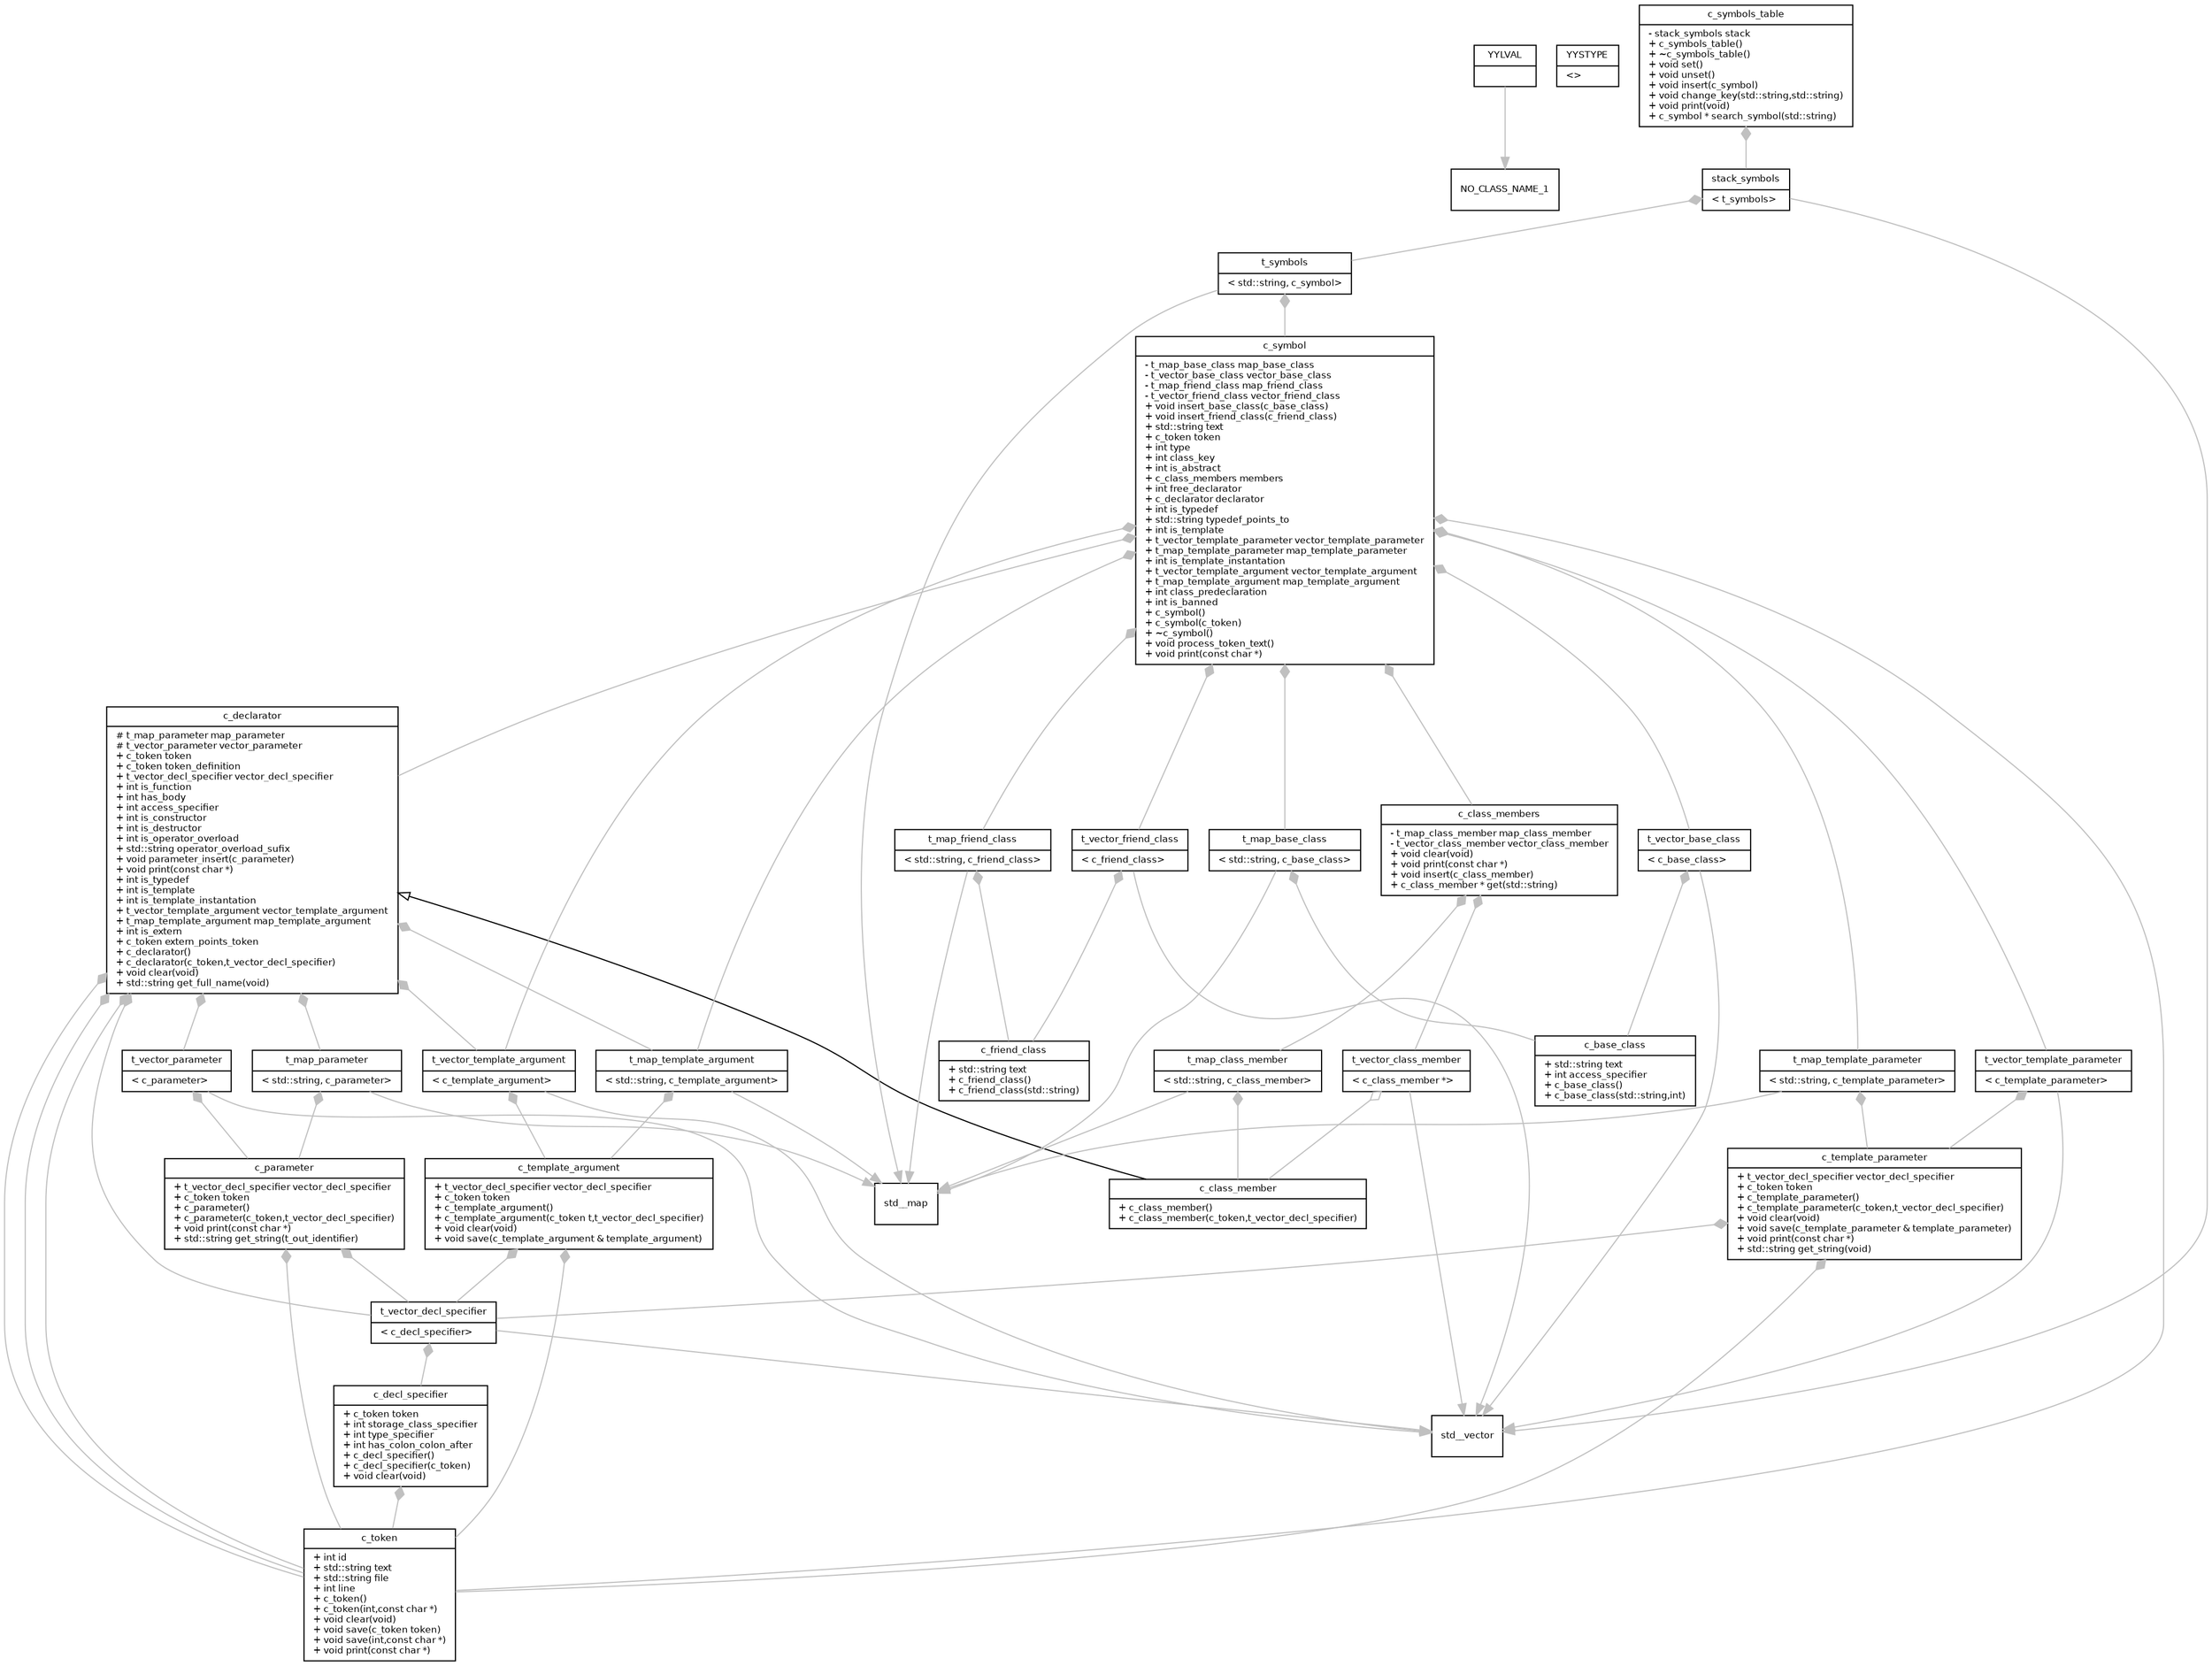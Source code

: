 /*
  abidos 1.0.12_Debug [2012-11-19 12:44:32] 
*/
/*
  this file has been created by abidos
  F. Manuel Hevia Garcia fructu@gmail.com
*/
digraph G {
        fontname = "Bitstream Vera Sans"
        fontsize = 8

        node [
                fontname = "Bitstream Vera Sans"
                fontsize = 8
                shape = "record"
        ]

        edge [
                fontname = "Bitstream Vera Sans"
                fontsize = 8
        ]

/* c_generator_class_diagram::classes() */
/* c_generator_class_diagram::classes() */
/* c_generator_class_diagram::classes() */
/* c_generator_class_diagram::classes() */
/* c_generator_class_diagram::classes() */
/* c_generator_class_diagram::classes() */
/* c_generator_class_diagram::classes() */
/* c_generator_class_diagram::classes() */
/* c_generator_class_diagram::classes() */
/* c_generator_class_diagram::classes() */
/* c_generator_class_diagram::classes() */
/* banned [FILE] */
/* c_generator_class_diagram::classes() */
/* c_generator_class_diagram::classes() */
  YYLVAL [
    URL="YYLVAL[/home/hevia/working/abidos/processor/includes/lex_yacc.h:52];YYLVAL[/home/hevia/working/abidos/processor/includes/lex_yacc.h:52];",
    label="{ YYLVAL|}"
  ]
/* c_generator_class_diagram::classes() */
  YYSTYPE [
    URL="YYSTYPE[/home/hevia/working/abidos/processor/includes/parser.h:153];YYSTYPE[/home/hevia/working/abidos/processor/includes/parser.h:153];",
    label="{ YYSTYPE|\<\>\l}"
  ]
/* c_generator_class_diagram::classes() */
  c_base_class [
    URL="c_base_class[/home/hevia/working/abidos/processor/includes/symbols_table.h:105];c_base_class[/home/hevia/working/abidos/processor/includes/symbols_table.h:105];text[/home/hevia/working/abidos/processor/includes/symbols_table.h:106];access_specifier[/home/hevia/working/abidos/processor/includes/symbols_table.h:107];c_base_class[/home/hevia/working/abidos/processor/includes/symbols_table.h:109];c_base_class[/home/hevia/working/abidos/processor/includes/symbols_table.h:114]",
    label="{ c_base_class|+ std::string text\l+ int access_specifier\l+ c_base_class()\l+ c_base_class(std::string,int)\l}"
  ]
/* c_generator_class_diagram::classes() */
  c_class_member [
    URL="c_class_member[/home/hevia/working/abidos/processor/includes/symbols_table.h:413];c_class_member[/home/hevia/working/abidos/processor/includes/symbols_table.h:413];c_class_member[/home/hevia/working/abidos/processor/includes/symbols_table.h:416];c_class_member[/home/hevia/working/abidos/processor/includes/symbols_table.h:419]",
    label="{ c_class_member|+ c_class_member()\l+ c_class_member(c_token,t_vector_decl_specifier)\l}"
  ]
/* c_generator_class_diagram::classes() */
  c_class_members [
    URL="c_class_members[/home/hevia/working/abidos/processor/includes/symbols_table.h:430];c_class_members[/home/hevia/working/abidos/processor/includes/symbols_table.h:430];map_class_member[/home/hevia/working/abidos/processor/includes/symbols_table.h:433];vector_class_member[/home/hevia/working/abidos/processor/includes/symbols_table.h:434];clear[/home/hevia/working/abidos/processor/src/symbols_table.cpp:257];print[/home/hevia/working/abidos/processor/src/symbols_table.cpp:264];insert[/home/hevia/working/abidos/processor/src/symbols_table.cpp:315];get[/home/hevia/working/abidos/processor/src/symbols_table.cpp:331]",
    label="{ c_class_members|- t_map_class_member map_class_member\l- t_vector_class_member vector_class_member\l+ void clear(void)\l+ void print(const char *)\l+ void insert(c_class_member)\l+ c_class_member * get(std::string)\l}"
  ]
/* c_generator_class_diagram::classes() */
  c_decl_specifier [
    URL="c_decl_specifier[/home/hevia/working/abidos/processor/includes/symbols_table.h:152];c_decl_specifier[/home/hevia/working/abidos/processor/includes/symbols_table.h:152];token[/home/hevia/working/abidos/processor/includes/symbols_table.h:153];storage_class_specifier[/home/hevia/working/abidos/processor/includes/symbols_table.h:155];type_specifier[/home/hevia/working/abidos/processor/includes/symbols_table.h:156];has_colon_colon_after[/home/hevia/working/abidos/processor/includes/symbols_table.h:157];c_decl_specifier[/home/hevia/working/abidos/processor/includes/symbols_table.h:159];c_decl_specifier[/home/hevia/working/abidos/processor/includes/symbols_table.h:167];clear[/home/hevia/working/abidos/processor/includes/symbols_table.h:175]",
    label="{ c_decl_specifier|+ c_token token\l+ int storage_class_specifier\l+ int type_specifier\l+ int has_colon_colon_after\l+ c_decl_specifier()\l+ c_decl_specifier(c_token)\l+ void clear(void)\l}"
  ]
/* c_generator_class_diagram::classes() */
  c_declarator [
    URL="c_declarator[/home/hevia/working/abidos/processor/includes/symbols_table.h:284];c_declarator[/home/hevia/working/abidos/processor/includes/symbols_table.h:284];map_parameter[/home/hevia/working/abidos/processor/includes/symbols_table.h:287];vector_parameter[/home/hevia/working/abidos/processor/includes/symbols_table.h:288];token[/home/hevia/working/abidos/processor/includes/symbols_table.h:292];token_definition[/home/hevia/working/abidos/processor/includes/symbols_table.h:295];vector_decl_specifier[/home/hevia/working/abidos/processor/includes/symbols_table.h:297];is_function[/home/hevia/working/abidos/processor/includes/symbols_table.h:299];has_body[/home/hevia/working/abidos/processor/includes/symbols_table.h:300];access_specifier[/home/hevia/working/abidos/processor/includes/symbols_table.h:302];is_constructor[/home/hevia/working/abidos/processor/includes/symbols_table.h:303];is_destructor[/home/hevia/working/abidos/processor/includes/symbols_table.h:304];is_operator_overload[/home/hevia/working/abidos/processor/includes/symbols_table.h:305];operator_overload_sufix[/home/hevia/working/abidos/processor/includes/symbols_table.h:306];parameter_insert[/home/hevia/working/abidos/processor/src/symbols_table.cpp:123];print[/home/hevia/working/abidos/processor/src/symbols_table.cpp:137];is_typedef[/home/hevia/working/abidos/processor/includes/symbols_table.h:311];is_template[/home/hevia/working/abidos/processor/includes/symbols_table.h:312];is_template_instantation[/home/hevia/working/abidos/processor/includes/symbols_table.h:314];vector_template_argument[/home/hevia/working/abidos/processor/includes/symbols_table.h:315];map_template_argument[/home/hevia/working/abidos/processor/includes/symbols_table.h:316];is_extern[/home/hevia/working/abidos/processor/includes/symbols_table.h:318];extern_points_token[/home/hevia/working/abidos/processor/includes/symbols_table.h:319];c_declarator[/home/hevia/working/abidos/processor/includes/symbols_table.h:321];c_declarator[/home/hevia/working/abidos/processor/includes/symbols_table.h:341];clear[/home/hevia/working/abidos/processor/includes/symbols_table.h:376];get_full_name[/home/hevia/working/abidos/processor/src/symbols_table.cpp:205]",
    label="{ c_declarator|# t_map_parameter map_parameter\l# t_vector_parameter vector_parameter\l+ c_token token\l+ c_token token_definition\l+ t_vector_decl_specifier vector_decl_specifier\l+ int is_function\l+ int has_body\l+ int access_specifier\l+ int is_constructor\l+ int is_destructor\l+ int is_operator_overload\l+ std::string operator_overload_sufix\l+ void parameter_insert(c_parameter)\l+ void print(const char *)\l+ int is_typedef\l+ int is_template\l+ int is_template_instantation\l+ t_vector_template_argument vector_template_argument\l+ t_map_template_argument map_template_argument\l+ int is_extern\l+ c_token extern_points_token\l+ c_declarator()\l+ c_declarator(c_token,t_vector_decl_specifier)\l+ void clear(void)\l+ std::string get_full_name(void)\l}"
  ]
/* c_generator_class_diagram::classes() */
  c_friend_class [
    URL="c_friend_class[/home/hevia/working/abidos/processor/includes/symbols_table.h:130];c_friend_class[/home/hevia/working/abidos/processor/includes/symbols_table.h:130];text[/home/hevia/working/abidos/processor/includes/symbols_table.h:131];c_friend_class[/home/hevia/working/abidos/processor/includes/symbols_table.h:133];c_friend_class[/home/hevia/working/abidos/processor/includes/symbols_table.h:137]",
    label="{ c_friend_class|+ std::string text\l+ c_friend_class()\l+ c_friend_class(std::string)\l}"
  ]
/* c_generator_class_diagram::classes() */
  c_parameter [
    URL="c_parameter[/home/hevia/working/abidos/processor/includes/symbols_table.h:187];c_parameter[/home/hevia/working/abidos/processor/includes/symbols_table.h:187];vector_decl_specifier[/home/hevia/working/abidos/processor/includes/symbols_table.h:188];token[/home/hevia/working/abidos/processor/includes/symbols_table.h:190];c_parameter[/home/hevia/working/abidos/processor/includes/symbols_table.h:192];c_parameter[/home/hevia/working/abidos/processor/includes/symbols_table.h:194];print[/home/hevia/working/abidos/processor/src/symbols_table.cpp:25];get_string[/home/hevia/working/abidos/processor/src/symbols_table.cpp:36]",
    label="{ c_parameter|+ t_vector_decl_specifier vector_decl_specifier\l+ c_token token\l+ c_parameter()\l+ c_parameter(c_token,t_vector_decl_specifier)\l+ void print(const char *)\l+ std::string get_string(t_out_identifier)\l}"
  ]
/* c_generator_class_diagram::classes() */
  c_symbol [
    URL="c_symbol[/home/hevia/working/abidos/processor/includes/symbols_table.h:444];c_symbol[/home/hevia/working/abidos/processor/includes/symbols_table.h:444];map_base_class[/home/hevia/working/abidos/processor/includes/symbols_table.h:447];vector_base_class[/home/hevia/working/abidos/processor/includes/symbols_table.h:448];map_friend_class[/home/hevia/working/abidos/processor/includes/symbols_table.h:450];vector_friend_class[/home/hevia/working/abidos/processor/includes/symbols_table.h:451];insert_base_class[/home/hevia/working/abidos/processor/includes/symbols_table.h:457];insert_friend_class[/home/hevia/working/abidos/processor/includes/symbols_table.h:462];text[/home/hevia/working/abidos/processor/includes/symbols_table.h:467];token[/home/hevia/working/abidos/processor/includes/symbols_table.h:468];type[/home/hevia/working/abidos/processor/includes/symbols_table.h:469];class_key[/home/hevia/working/abidos/processor/includes/symbols_table.h:470];is_abstract[/home/hevia/working/abidos/processor/includes/symbols_table.h:471];members[/home/hevia/working/abidos/processor/includes/symbols_table.h:474];free_declarator[/home/hevia/working/abidos/processor/includes/symbols_table.h:476];declarator[/home/hevia/working/abidos/processor/includes/symbols_table.h:477];is_typedef[/home/hevia/working/abidos/processor/includes/symbols_table.h:479];typedef_points_to[/home/hevia/working/abidos/processor/includes/symbols_table.h:480];is_template[/home/hevia/working/abidos/processor/includes/symbols_table.h:484];vector_template_parameter[/home/hevia/working/abidos/processor/includes/symbols_table.h:485];map_template_parameter[/home/hevia/working/abidos/processor/includes/symbols_table.h:486];is_template_instantation[/home/hevia/working/abidos/processor/includes/symbols_table.h:488];vector_template_argument[/home/hevia/working/abidos/processor/includes/symbols_table.h:489];map_template_argument[/home/hevia/working/abidos/processor/includes/symbols_table.h:490];class_predeclaration[/home/hevia/working/abidos/processor/includes/symbols_table.h:492];is_banned[/home/hevia/working/abidos/processor/includes/symbols_table.h:495];c_symbol[/home/hevia/working/abidos/processor/includes/symbols_table.h:497];c_symbol[/home/hevia/working/abidos/processor/includes/symbols_table.h:521];c_symbol[/home/hevia/working/abidos/processor/includes/symbols_table.h:548];process_token_text[/home/hevia/working/abidos/processor/src/symbols_table.cpp:355];print[/home/hevia/working/abidos/processor/src/symbols_table.cpp:381]",
    label="{ c_symbol|- t_map_base_class map_base_class\l- t_vector_base_class vector_base_class\l- t_map_friend_class map_friend_class\l- t_vector_friend_class vector_friend_class\l+ void insert_base_class(c_base_class)\l+ void insert_friend_class(c_friend_class)\l+ std::string text\l+ c_token token\l+ int type\l+ int class_key\l+ int is_abstract\l+ c_class_members members\l+ int free_declarator\l+ c_declarator declarator\l+ int is_typedef\l+ std::string typedef_points_to\l+ int is_template\l+ t_vector_template_parameter vector_template_parameter\l+ t_map_template_parameter map_template_parameter\l+ int is_template_instantation\l+ t_vector_template_argument vector_template_argument\l+ t_map_template_argument map_template_argument\l+ int class_predeclaration\l+ int is_banned\l+ c_symbol()\l+ c_symbol(c_token)\l+ ~c_symbol()\l+ void process_token_text()\l+ void print(const char *)\l}"
  ]
/* c_generator_class_diagram::classes() */
  c_symbols_table [
    URL="c_symbols_table[/home/hevia/working/abidos/processor/includes/symbols_table.h:580];c_symbols_table[/home/hevia/working/abidos/processor/includes/symbols_table.h:580];stack[/home/hevia/working/abidos/processor/includes/symbols_table.h:583];c_symbols_table[/home/hevia/working/abidos/processor/src/symbols_table.cpp:458];c_symbols_table[/home/hevia/working/abidos/processor/src/symbols_table.cpp:464];set[/home/hevia/working/abidos/processor/src/symbols_table.cpp:471];unset[/home/hevia/working/abidos/processor/src/symbols_table.cpp:478];insert[/home/hevia/working/abidos/processor/src/symbols_table.cpp:496];change_key[/home/hevia/working/abidos/processor/src/symbols_table.cpp:535];print[/home/hevia/working/abidos/processor/src/symbols_table.cpp:570];search_symbol[/home/hevia/working/abidos/processor/src/symbols_table.cpp:596]",
    label="{ c_symbols_table|- stack_symbols stack\l+ c_symbols_table()\l+ ~c_symbols_table()\l+ void set()\l+ void unset()\l+ void insert(c_symbol)\l+ void change_key(std::string,std::string)\l+ void print(void)\l+ c_symbol * search_symbol(std::string)\l}"
  ]
/* c_generator_class_diagram::classes() */
  c_template_argument [
    URL="c_template_argument[/home/hevia/working/abidos/processor/includes/symbols_table.h:261];c_template_argument[/home/hevia/working/abidos/processor/includes/symbols_table.h:261];vector_decl_specifier[/home/hevia/working/abidos/processor/includes/symbols_table.h:262];token[/home/hevia/working/abidos/processor/includes/symbols_table.h:263];c_template_argument[/home/hevia/working/abidos/processor/includes/symbols_table.h:265];c_template_argument[/home/hevia/working/abidos/processor/includes/symbols_table.h:267];clear[/home/hevia/working/abidos/processor/includes/symbols_table.h:271];save[/home/hevia/working/abidos/processor/includes/symbols_table.h:275]",
    label="{ c_template_argument|+ t_vector_decl_specifier vector_decl_specifier\l+ c_token token\l+ c_template_argument()\l+ c_template_argument(c_token t,t_vector_decl_specifier)\l+ void clear(void)\l+ void save(c_template_argument & template_argument)\l}"
  ]
/* c_generator_class_diagram::classes() */
  c_template_parameter [
    URL="c_template_parameter[/home/hevia/working/abidos/processor/includes/symbols_table.h:219];c_template_parameter[/home/hevia/working/abidos/processor/includes/symbols_table.h:219];vector_decl_specifier[/home/hevia/working/abidos/processor/includes/symbols_table.h:220];token[/home/hevia/working/abidos/processor/includes/symbols_table.h:221];c_template_parameter[/home/hevia/working/abidos/processor/includes/symbols_table.h:223];c_template_parameter[/home/hevia/working/abidos/processor/includes/symbols_table.h:225];clear[/home/hevia/working/abidos/processor/includes/symbols_table.h:230];save[/home/hevia/working/abidos/processor/includes/symbols_table.h:235];print[/home/hevia/working/abidos/processor/src/symbols_table.cpp:73];get_string[/home/hevia/working/abidos/processor/src/symbols_table.cpp:84]",
    label="{ c_template_parameter|+ t_vector_decl_specifier vector_decl_specifier\l+ c_token token\l+ c_template_parameter()\l+ c_template_parameter(c_token,t_vector_decl_specifier)\l+ void clear(void)\l+ void save(c_template_parameter & template_parameter)\l+ void print(const char *)\l+ std::string get_string(void)\l}"
  ]
/* c_generator_class_diagram::classes() */
  c_token [
    URL="c_token[/home/hevia/working/abidos/processor/includes/symbols_table.h:31];c_token[/home/hevia/working/abidos/processor/includes/symbols_table.h:31];id[/home/hevia/working/abidos/processor/includes/symbols_table.h:32];text[/home/hevia/working/abidos/processor/includes/symbols_table.h:33];file[/home/hevia/working/abidos/processor/includes/symbols_table.h:35];line[/home/hevia/working/abidos/processor/includes/symbols_table.h:36];c_token[/home/hevia/working/abidos/processor/includes/symbols_table.h:38];c_token[/home/hevia/working/abidos/processor/includes/symbols_table.h:46];clear[/home/hevia/working/abidos/processor/includes/symbols_table.h:54];save[/home/hevia/working/abidos/processor/includes/symbols_table.h:70];save[/home/hevia/working/abidos/processor/includes/symbols_table.h:78];print[/home/hevia/working/abidos/processor/includes/symbols_table.h:86]",
    label="{ c_token|+ int id\l+ std::string text\l+ std::string file\l+ int line\l+ c_token()\l+ c_token(int,const char *)\l+ void clear(void)\l+ void save(c_token token)\l+ void save(int,const char *)\l+ void print(const char *)\l}"
  ]
/* c_generator_class_diagram::classes() */
/* c_generator_class_diagram::classes() */
/* c_generator_class_diagram::classes() */
/* c_generator_class_diagram::classes() */
/* c_generator_class_diagram::classes() */
/* c_generator_class_diagram::classes() */
/* c_generator_class_diagram::classes() */
/* banned [size_t] */
/* c_generator_class_diagram::classes() */
/* c_generator_class_diagram::classes() */
/* c_generator_class_diagram::classes() */
  stack_symbols [
    URL="stack_symbols[/home/hevia/working/abidos/processor/includes/symbols_table.h:578];stack_symbols[/home/hevia/working/abidos/processor/includes/symbols_table.h:578];",
    label="{ stack_symbols|\< t_symbols\>\l}"
  ]
/* banned [std] */
/* banned [std::map] */
/* banned [std::string] */
/* banned [std::vector] */
/* c_generator_class_diagram::classes() */
  t_map_base_class [
    URL="t_map_base_class[/home/hevia/working/abidos/processor/includes/symbols_table.h:120];t_map_base_class[/home/hevia/working/abidos/processor/includes/symbols_table.h:120];",
    label="{ t_map_base_class|\< std::string, c_base_class\>\l}"
  ]
/* c_generator_class_diagram::classes() */
  t_map_class_member [
    URL="t_map_class_member[/home/hevia/working/abidos/processor/includes/symbols_table.h:423];t_map_class_member[/home/hevia/working/abidos/processor/includes/symbols_table.h:423];",
    label="{ t_map_class_member|\< std::string, c_class_member\>\l}"
  ]
/* c_generator_class_diagram::classes() */
  t_map_friend_class [
    URL="t_map_friend_class[/home/hevia/working/abidos/processor/includes/symbols_table.h:142];t_map_friend_class[/home/hevia/working/abidos/processor/includes/symbols_table.h:142];",
    label="{ t_map_friend_class|\< std::string, c_friend_class\>\l}"
  ]
/* c_generator_class_diagram::classes() */
  t_map_parameter [
    URL="t_map_parameter[/home/hevia/working/abidos/processor/includes/symbols_table.h:203];t_map_parameter[/home/hevia/working/abidos/processor/includes/symbols_table.h:203];",
    label="{ t_map_parameter|\< std::string, c_parameter\>\l}"
  ]
/* c_generator_class_diagram::classes() */
  t_map_template_argument [
    URL="t_map_template_argument[/home/hevia/working/abidos/processor/includes/symbols_table.h:282];t_map_template_argument[/home/hevia/working/abidos/processor/includes/symbols_table.h:282];",
    label="{ t_map_template_argument|\< std::string, c_template_argument\>\l}"
  ]
/* c_generator_class_diagram::classes() */
  t_map_template_parameter [
    URL="t_map_template_parameter[/home/hevia/working/abidos/processor/includes/symbols_table.h:245];t_map_template_parameter[/home/hevia/working/abidos/processor/includes/symbols_table.h:245];",
    label="{ t_map_template_parameter|\< std::string, c_template_parameter\>\l}"
  ]
/* c_generator_class_diagram::classes() */
/* c_generator_class_diagram::classes() */
  t_symbols [
    URL="t_symbols[/home/hevia/working/abidos/processor/includes/symbols_table.h:577];t_symbols[/home/hevia/working/abidos/processor/includes/symbols_table.h:577];",
    label="{ t_symbols|\< std::string, c_symbol\>\l}"
  ]
/* c_generator_class_diagram::classes() */
  t_vector_base_class [
    URL="t_vector_base_class[/home/hevia/working/abidos/processor/includes/symbols_table.h:121];t_vector_base_class[/home/hevia/working/abidos/processor/includes/symbols_table.h:121];",
    label="{ t_vector_base_class|\< c_base_class\>\l}"
  ]
/* c_generator_class_diagram::classes() */
  t_vector_class_member [
    URL="t_vector_class_member[/home/hevia/working/abidos/processor/includes/symbols_table.h:424];t_vector_class_member[/home/hevia/working/abidos/processor/includes/symbols_table.h:424];",
    label="{ t_vector_class_member|\< c_class_member *\>\l}"
  ]
/* c_generator_class_diagram::classes() */
  t_vector_decl_specifier [
    URL="t_vector_decl_specifier[/home/hevia/working/abidos/processor/includes/symbols_table.h:182];t_vector_decl_specifier[/home/hevia/working/abidos/processor/includes/symbols_table.h:182];",
    label="{ t_vector_decl_specifier|\< c_decl_specifier\>\l}"
  ]
/* c_generator_class_diagram::classes() */
  t_vector_friend_class [
    URL="t_vector_friend_class[/home/hevia/working/abidos/processor/includes/symbols_table.h:143];t_vector_friend_class[/home/hevia/working/abidos/processor/includes/symbols_table.h:143];",
    label="{ t_vector_friend_class|\< c_friend_class\>\l}"
  ]
/* c_generator_class_diagram::classes() */
  t_vector_parameter [
    URL="t_vector_parameter[/home/hevia/working/abidos/processor/includes/symbols_table.h:202];t_vector_parameter[/home/hevia/working/abidos/processor/includes/symbols_table.h:202];",
    label="{ t_vector_parameter|\< c_parameter\>\l}"
  ]
/* c_generator_class_diagram::classes() */
  t_vector_template_argument [
    URL="t_vector_template_argument[/home/hevia/working/abidos/processor/includes/symbols_table.h:281];t_vector_template_argument[/home/hevia/working/abidos/processor/includes/symbols_table.h:281];",
    label="{ t_vector_template_argument|\< c_template_argument\>\l}"
  ]
/* c_generator_class_diagram::classes() */
  t_vector_template_parameter [
    URL="t_vector_template_parameter[/home/hevia/working/abidos/processor/includes/symbols_table.h:244];t_vector_template_parameter[/home/hevia/working/abidos/processor/includes/symbols_table.h:244];",
    label="{ t_vector_template_parameter|\< c_template_parameter\>\l}"
  ]
/* c_generator_class_diagram::classes() */
/* c_generator_class_diagram::classes() */
/* c_generator_class_diagram::classes() */
/* c_generator_class_diagram::classes() */
/* c_generator_class_diagram::classes() */
/* c_generator_class_diagram::classes() */
/* c_generator_class_diagram::classes() */
/* c_generator_class_diagram::classes() */
/* c_generator_class_diagram::classes() */
/* c_generator_class_diagram::classes() */
/* c_generator_class_diagram::classes() */
/* c_generator_class_diagram::classes() */
/* c_generator_class_diagram::classes() */
/* c_generator_class_diagram::classes() */
/* c_generator_class_diagram::inheritance() */
/* c_generator_class_diagram::friends() */
/* c_generator_class_diagram::inheritance() */
/* c_generator_class_diagram::friends() */
/* c_generator_class_diagram::inheritance() */
/* c_generator_class_diagram::friends() */
/* c_generator_class_diagram::inheritance() */
/* c_generator_class_diagram::friends() */
/* c_generator_class_diagram::inheritance() */
/* c_generator_class_diagram::friends() */
/* c_generator_class_diagram::inheritance() */
/* c_generator_class_diagram::friends() */
/* c_generator_class_diagram::inheritance() */
/* c_generator_class_diagram::friends() */
/* c_generator_class_diagram::inheritance() */
/* c_generator_class_diagram::friends() */
/* c_generator_class_diagram::inheritance() */
/* c_generator_class_diagram::friends() */
/* c_generator_class_diagram::inheritance() */
/* c_generator_class_diagram::friends() */
/* c_generator_class_diagram::inheritance() */
/* c_generator_class_diagram::friends() */
/* c_generator_class_diagram::inheritance() */
/* c_generator_class_diagram::friends() */
/* compositions_aggregations */
/* c_generator_class_diagram::inheritance() */
/* c_generator_class_diagram::friends() */
/* c_generator_class_diagram::inheritance() */
/* c_generator_class_diagram::friends() */
/* typedef_points_to[NO_CLASS_NAME#1] */   /*[NO_CLASS_NAME_1] -> [YYLVAL]*/  YYLVAL->NO_CLASS_NAME_1 [color = "gray", arrowtail = ""];
/* c_generator_class_diagram::inheritance() */
/* c_generator_class_diagram::friends() */
/* typedef_points_to[] */ /* c_generator_class_diagram::inheritance() */
/* c_generator_class_diagram::friends() */
/* compositions_aggregations */
/* c_generator_class_diagram::inheritance() */
  /*c_class_member->c_declarator*/  c_declarator->c_class_member [dir = "back", color = "black", arrowtail = "empty"];
/* c_generator_class_diagram::friends() */
/* compositions_aggregations */
/* c_generator_class_diagram::inheritance() */
/* c_generator_class_diagram::friends() */
/* compositions_aggregations */
  /*c_class_members -> t_map_class_member*/  c_class_members->t_map_class_member [dir = "back", color = "gray", arrowtail = "diamond"];
  /*c_class_members -> t_vector_class_member*/  c_class_members->t_vector_class_member [dir = "back", color = "gray", arrowtail = "diamond"];
/* c_generator_class_diagram::inheritance() */
/* c_generator_class_diagram::friends() */
/* compositions_aggregations */
  /*c_decl_specifier -> c_token*/  c_decl_specifier->c_token [dir = "back", color = "gray", arrowtail = "diamond"];
/* c_generator_class_diagram::inheritance() */
/* c_generator_class_diagram::friends() */
/* compositions_aggregations */
  /*c_declarator -> t_map_parameter*/  c_declarator->t_map_parameter [dir = "back", color = "gray", arrowtail = "diamond"];
  /*c_declarator -> t_vector_parameter*/  c_declarator->t_vector_parameter [dir = "back", color = "gray", arrowtail = "diamond"];
  /*c_declarator -> c_token*/  c_declarator->c_token [dir = "back", color = "gray", arrowtail = "diamond"];
  /*c_declarator -> c_token*/  c_declarator->c_token [dir = "back", color = "gray", arrowtail = "diamond"];
  /*c_declarator -> t_vector_decl_specifier*/  c_declarator->t_vector_decl_specifier [dir = "back", color = "gray", arrowtail = "diamond"];
  /*c_declarator -> t_vector_template_argument*/  c_declarator->t_vector_template_argument [dir = "back", color = "gray", arrowtail = "diamond"];
  /*c_declarator -> t_map_template_argument*/  c_declarator->t_map_template_argument [dir = "back", color = "gray", arrowtail = "diamond"];
  /*c_declarator -> c_token*/  c_declarator->c_token [dir = "back", color = "gray", arrowtail = "diamond"];
/* c_generator_class_diagram::inheritance() */
/* c_generator_class_diagram::friends() */
/* compositions_aggregations */
/* c_generator_class_diagram::inheritance() */
/* c_generator_class_diagram::friends() */
/* compositions_aggregations */
  /*c_parameter -> t_vector_decl_specifier*/  c_parameter->t_vector_decl_specifier [dir = "back", color = "gray", arrowtail = "diamond"];
  /*c_parameter -> c_token*/  c_parameter->c_token [dir = "back", color = "gray", arrowtail = "diamond"];
/* c_generator_class_diagram::inheritance() */
/* c_generator_class_diagram::friends() */
/* compositions_aggregations */
  /*c_symbol -> t_map_base_class*/  c_symbol->t_map_base_class [dir = "back", color = "gray", arrowtail = "diamond"];
  /*c_symbol -> t_vector_base_class*/  c_symbol->t_vector_base_class [dir = "back", color = "gray", arrowtail = "diamond"];
  /*c_symbol -> t_map_friend_class*/  c_symbol->t_map_friend_class [dir = "back", color = "gray", arrowtail = "diamond"];
  /*c_symbol -> t_vector_friend_class*/  c_symbol->t_vector_friend_class [dir = "back", color = "gray", arrowtail = "diamond"];
  /*c_symbol -> c_token*/  c_symbol->c_token [dir = "back", color = "gray", arrowtail = "diamond"];
  /*c_symbol -> c_class_members*/  c_symbol->c_class_members [dir = "back", color = "gray", arrowtail = "diamond"];
  /*c_symbol -> c_declarator*/  c_symbol->c_declarator [dir = "back", color = "gray", arrowtail = "diamond"];
  /*c_symbol -> t_vector_template_parameter*/  c_symbol->t_vector_template_parameter [dir = "back", color = "gray", arrowtail = "diamond"];
  /*c_symbol -> t_map_template_parameter*/  c_symbol->t_map_template_parameter [dir = "back", color = "gray", arrowtail = "diamond"];
  /*c_symbol -> t_vector_template_argument*/  c_symbol->t_vector_template_argument [dir = "back", color = "gray", arrowtail = "diamond"];
  /*c_symbol -> t_map_template_argument*/  c_symbol->t_map_template_argument [dir = "back", color = "gray", arrowtail = "diamond"];
/* c_generator_class_diagram::inheritance() */
/* c_generator_class_diagram::friends() */
/* compositions_aggregations */
  /*c_symbols_table -> stack_symbols*/  c_symbols_table->stack_symbols [dir = "back", color = "gray", arrowtail = "diamond"];
/* c_generator_class_diagram::inheritance() */
/* c_generator_class_diagram::friends() */
/* compositions_aggregations */
  /*c_template_argument -> t_vector_decl_specifier*/  c_template_argument->t_vector_decl_specifier [dir = "back", color = "gray", arrowtail = "diamond"];
  /*c_template_argument -> c_token*/  c_template_argument->c_token [dir = "back", color = "gray", arrowtail = "diamond"];
/* c_generator_class_diagram::inheritance() */
/* c_generator_class_diagram::friends() */
/* compositions_aggregations */
  /*c_template_parameter -> t_vector_decl_specifier*/  c_template_parameter->t_vector_decl_specifier [dir = "back", color = "gray", arrowtail = "diamond"];
  /*c_template_parameter -> c_token*/  c_template_parameter->c_token [dir = "back", color = "gray", arrowtail = "diamond"];
/* c_generator_class_diagram::inheritance() */
/* c_generator_class_diagram::friends() */
/* compositions_aggregations */
/* c_generator_class_diagram::inheritance() */
/* c_generator_class_diagram::friends() */
/* c_generator_class_diagram::inheritance() */
/* c_generator_class_diagram::friends() */
/* c_generator_class_diagram::inheritance() */
/* c_generator_class_diagram::friends() */
/* c_generator_class_diagram::inheritance() */
/* c_generator_class_diagram::friends() */
/* c_generator_class_diagram::inheritance() */
/* c_generator_class_diagram::friends() */
/* c_generator_class_diagram::inheritance() */
/* c_generator_class_diagram::friends() */
/* c_generator_class_diagram::inheritance() */
/* c_generator_class_diagram::friends() */
/* c_generator_class_diagram::inheritance() */
/* c_generator_class_diagram::friends() */
/* typedef_points_to[] */ /* c_generator_class_diagram::inheritance() */
/* c_generator_class_diagram::friends() */
/* c_generator_class_diagram::inheritance() */
/* c_generator_class_diagram::friends() */
/* c_generator_class_diagram::inheritance() */
/* c_generator_class_diagram::friends() */
/* typedef_points_to[std::vector] */   /*[std__vector] -> [stack_symbols]*/  stack_symbols->std__vector [color = "gray", arrowtail = ""];
  /*stack_symbols->t_symbols*/  stack_symbols->t_symbols [dir = "back", color = "gray", arrowtail = "diamond"];
/* c_generator_class_diagram::inheritance() */
/* c_generator_class_diagram::friends() */
/* c_generator_class_diagram::inheritance() */
/* c_generator_class_diagram::friends() */
/* compositions_aggregations */
/* c_generator_class_diagram::inheritance() */
/* c_generator_class_diagram::friends() */
/* compositions_aggregations */
/* c_generator_class_diagram::inheritance() */
/* c_generator_class_diagram::friends() */
/* compositions_aggregations */
/* c_generator_class_diagram::inheritance() */
/* c_generator_class_diagram::friends() */
/* typedef_points_to[std::map] */   /*[std__map] -> [t_map_base_class]*/  t_map_base_class->std__map [color = "gray", arrowtail = ""];
  /*t_map_base_class->c_base_class*/  t_map_base_class->c_base_class [dir = "back", color = "gray", arrowtail = "diamond"];
/* c_generator_class_diagram::inheritance() */
/* c_generator_class_diagram::friends() */
/* typedef_points_to[std::map] */   /*[std__map] -> [t_map_class_member]*/  t_map_class_member->std__map [color = "gray", arrowtail = ""];
  /*t_map_class_member->c_class_member*/  t_map_class_member->c_class_member [dir = "back", color = "gray", arrowtail = "diamond"];
/* c_generator_class_diagram::inheritance() */
/* c_generator_class_diagram::friends() */
/* typedef_points_to[std::map] */   /*[std__map] -> [t_map_friend_class]*/  t_map_friend_class->std__map [color = "gray", arrowtail = ""];
  /*t_map_friend_class->c_friend_class*/  t_map_friend_class->c_friend_class [dir = "back", color = "gray", arrowtail = "diamond"];
/* c_generator_class_diagram::inheritance() */
/* c_generator_class_diagram::friends() */
/* typedef_points_to[std::map] */   /*[std__map] -> [t_map_parameter]*/  t_map_parameter->std__map [color = "gray", arrowtail = ""];
  /*t_map_parameter->c_parameter*/  t_map_parameter->c_parameter [dir = "back", color = "gray", arrowtail = "diamond"];
/* c_generator_class_diagram::inheritance() */
/* c_generator_class_diagram::friends() */
/* typedef_points_to[std::map] */   /*[std__map] -> [t_map_template_argument]*/  t_map_template_argument->std__map [color = "gray", arrowtail = ""];
  /*t_map_template_argument->c_template_argument*/  t_map_template_argument->c_template_argument [dir = "back", color = "gray", arrowtail = "diamond"];
/* c_generator_class_diagram::inheritance() */
/* c_generator_class_diagram::friends() */
/* typedef_points_to[std::map] */   /*[std__map] -> [t_map_template_parameter]*/  t_map_template_parameter->std__map [color = "gray", arrowtail = ""];
  /*t_map_template_parameter->c_template_parameter*/  t_map_template_parameter->c_template_parameter [dir = "back", color = "gray", arrowtail = "diamond"];
/* c_generator_class_diagram::inheritance() */
/* c_generator_class_diagram::friends() */
/* c_generator_class_diagram::inheritance() */
/* c_generator_class_diagram::friends() */
/* typedef_points_to[std::map] */   /*[std__map] -> [t_symbols]*/  t_symbols->std__map [color = "gray", arrowtail = ""];
  /*t_symbols->c_symbol*/  t_symbols->c_symbol [dir = "back", color = "gray", arrowtail = "diamond"];
/* c_generator_class_diagram::inheritance() */
/* c_generator_class_diagram::friends() */
/* typedef_points_to[std::vector] */   /*[std__vector] -> [t_vector_base_class]*/  t_vector_base_class->std__vector [color = "gray", arrowtail = ""];
  /*t_vector_base_class->c_base_class*/  t_vector_base_class->c_base_class [dir = "back", color = "gray", arrowtail = "diamond"];
/* c_generator_class_diagram::inheritance() */
/* c_generator_class_diagram::friends() */
/* typedef_points_to[std::vector] */   /*[std__vector] -> [t_vector_class_member]*/  t_vector_class_member->std__vector [color = "gray", arrowtail = ""];
  /*t_vector_class_member->c_class_member*/  t_vector_class_member->c_class_member [dir = "back", color = "gray", arrowtail = "odiamond"];
/* c_generator_class_diagram::inheritance() */
/* c_generator_class_diagram::friends() */
/* typedef_points_to[std::vector] */   /*[std__vector] -> [t_vector_decl_specifier]*/  t_vector_decl_specifier->std__vector [color = "gray", arrowtail = ""];
  /*t_vector_decl_specifier->c_decl_specifier*/  t_vector_decl_specifier->c_decl_specifier [dir = "back", color = "gray", arrowtail = "diamond"];
/* c_generator_class_diagram::inheritance() */
/* c_generator_class_diagram::friends() */
/* typedef_points_to[std::vector] */   /*[std__vector] -> [t_vector_friend_class]*/  t_vector_friend_class->std__vector [color = "gray", arrowtail = ""];
  /*t_vector_friend_class->c_friend_class*/  t_vector_friend_class->c_friend_class [dir = "back", color = "gray", arrowtail = "diamond"];
/* c_generator_class_diagram::inheritance() */
/* c_generator_class_diagram::friends() */
/* typedef_points_to[std::vector] */   /*[std__vector] -> [t_vector_parameter]*/  t_vector_parameter->std__vector [color = "gray", arrowtail = ""];
  /*t_vector_parameter->c_parameter*/  t_vector_parameter->c_parameter [dir = "back", color = "gray", arrowtail = "diamond"];
/* c_generator_class_diagram::inheritance() */
/* c_generator_class_diagram::friends() */
/* typedef_points_to[std::vector] */   /*[std__vector] -> [t_vector_template_argument]*/  t_vector_template_argument->std__vector [color = "gray", arrowtail = ""];
  /*t_vector_template_argument->c_template_argument*/  t_vector_template_argument->c_template_argument [dir = "back", color = "gray", arrowtail = "diamond"];
/* c_generator_class_diagram::inheritance() */
/* c_generator_class_diagram::friends() */
/* typedef_points_to[std::vector] */   /*[std__vector] -> [t_vector_template_parameter]*/  t_vector_template_parameter->std__vector [color = "gray", arrowtail = ""];
  /*t_vector_template_parameter->c_template_parameter*/  t_vector_template_parameter->c_template_parameter [dir = "back", color = "gray", arrowtail = "diamond"];
/* c_generator_class_diagram::inheritance() */
/* c_generator_class_diagram::friends() */
/* c_generator_class_diagram::inheritance() */
/* c_generator_class_diagram::friends() */
/* c_generator_class_diagram::inheritance() */
/* c_generator_class_diagram::friends() */
/* c_generator_class_diagram::inheritance() */
/* c_generator_class_diagram::friends() */
/* c_generator_class_diagram::inheritance() */
/* c_generator_class_diagram::friends() */
/* c_generator_class_diagram::inheritance() */
/* c_generator_class_diagram::friends() */
/* c_generator_class_diagram::inheritance() */
/* c_generator_class_diagram::friends() */
/* c_generator_class_diagram::inheritance() */
/* c_generator_class_diagram::friends() */
/* c_generator_class_diagram::inheritance() */
/* c_generator_class_diagram::friends() */
/* c_generator_class_diagram::inheritance() */
/* c_generator_class_diagram::friends() */
/* c_generator_class_diagram::inheritance() */
/* c_generator_class_diagram::friends() */
/* c_generator_class_diagram::inheritance() */
/* c_generator_class_diagram::friends() */
/* c_generator_class_diagram::inheritance() */
/* c_generator_class_diagram::friends() */
/* c_generator_class_diagram::inheritance() */
/* c_generator_class_diagram::friends() */
}

